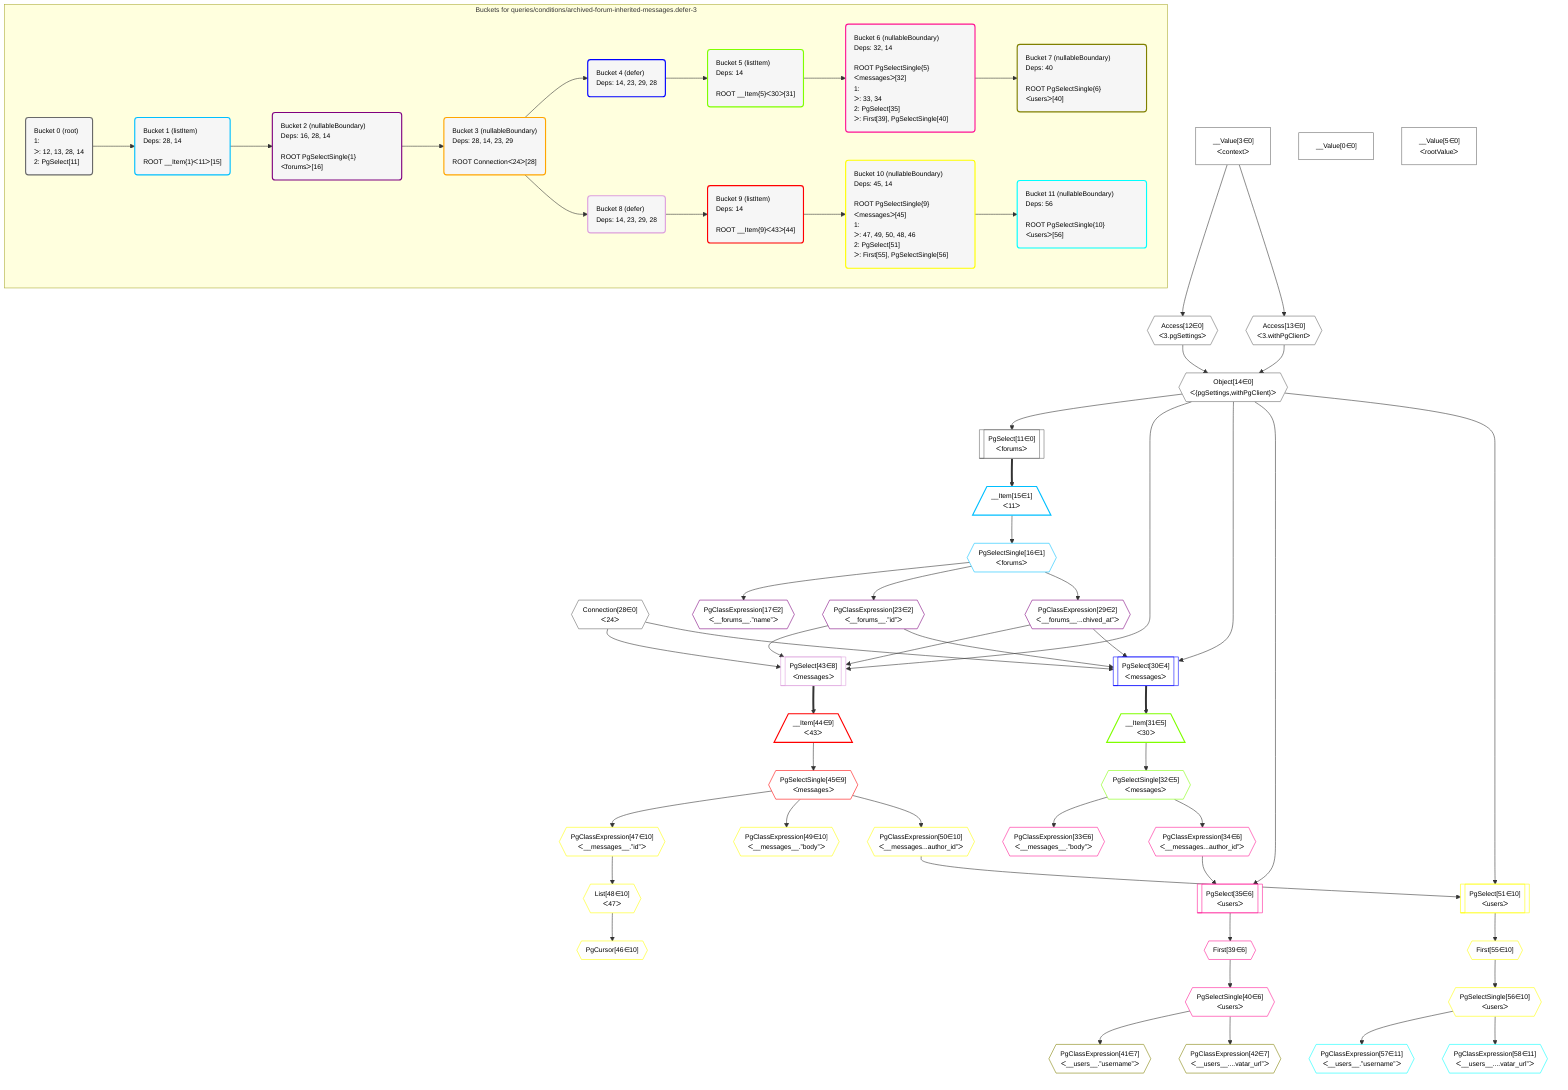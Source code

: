 %%{init: {'themeVariables': { 'fontSize': '12px'}}}%%
graph TD
    classDef path fill:#eee,stroke:#000,color:#000
    classDef plan fill:#fff,stroke-width:1px,color:#000
    classDef itemplan fill:#fff,stroke-width:2px,color:#000
    classDef unbatchedplan fill:#dff,stroke-width:1px,color:#000
    classDef sideeffectplan fill:#fcc,stroke-width:2px,color:#000
    classDef bucket fill:#f6f6f6,color:#000,stroke-width:2px,text-align:left


    %% plan dependencies
    Object14{{"Object[14∈0]<br />ᐸ{pgSettings,withPgClient}ᐳ"}}:::plan
    Access12{{"Access[12∈0]<br />ᐸ3.pgSettingsᐳ"}}:::plan
    Access13{{"Access[13∈0]<br />ᐸ3.withPgClientᐳ"}}:::plan
    Access12 & Access13 --> Object14
    __Value3["__Value[3∈0]<br />ᐸcontextᐳ"]:::plan
    __Value3 --> Access12
    __Value3 --> Access13
    PgSelect11[["PgSelect[11∈0]<br />ᐸforumsᐳ"]]:::plan
    Object14 --> PgSelect11
    __Value0["__Value[0∈0]"]:::plan
    __Value5["__Value[5∈0]<br />ᐸrootValueᐳ"]:::plan
    Connection28{{"Connection[28∈0]<br />ᐸ24ᐳ"}}:::plan
    __Item15[/"__Item[15∈1]<br />ᐸ11ᐳ"\]:::itemplan
    PgSelect11 ==> __Item15
    PgSelectSingle16{{"PgSelectSingle[16∈1]<br />ᐸforumsᐳ"}}:::plan
    __Item15 --> PgSelectSingle16
    PgClassExpression17{{"PgClassExpression[17∈2]<br />ᐸ__forums__.”name”ᐳ"}}:::plan
    PgSelectSingle16 --> PgClassExpression17
    PgClassExpression23{{"PgClassExpression[23∈2]<br />ᐸ__forums__.”id”ᐳ"}}:::plan
    PgSelectSingle16 --> PgClassExpression23
    PgClassExpression29{{"PgClassExpression[29∈2]<br />ᐸ__forums__...chived_at”ᐳ"}}:::plan
    PgSelectSingle16 --> PgClassExpression29
    PgSelect43[["PgSelect[43∈8]<br />ᐸmessagesᐳ"]]:::plan
    Object14 & PgClassExpression23 & PgClassExpression29 & Connection28 --> PgSelect43
    PgSelect30[["PgSelect[30∈4]<br />ᐸmessagesᐳ"]]:::plan
    Object14 & PgClassExpression23 & PgClassExpression29 & Connection28 --> PgSelect30
    __Item31[/"__Item[31∈5]<br />ᐸ30ᐳ"\]:::itemplan
    PgSelect30 ==> __Item31
    PgSelectSingle32{{"PgSelectSingle[32∈5]<br />ᐸmessagesᐳ"}}:::plan
    __Item31 --> PgSelectSingle32
    __Item44[/"__Item[44∈9]<br />ᐸ43ᐳ"\]:::itemplan
    PgSelect43 ==> __Item44
    PgSelectSingle45{{"PgSelectSingle[45∈9]<br />ᐸmessagesᐳ"}}:::plan
    __Item44 --> PgSelectSingle45
    PgSelect35[["PgSelect[35∈6]<br />ᐸusersᐳ"]]:::plan
    PgClassExpression34{{"PgClassExpression[34∈6]<br />ᐸ__messages...author_id”ᐳ"}}:::plan
    Object14 & PgClassExpression34 --> PgSelect35
    PgSelect51[["PgSelect[51∈10]<br />ᐸusersᐳ"]]:::plan
    PgClassExpression50{{"PgClassExpression[50∈10]<br />ᐸ__messages...author_id”ᐳ"}}:::plan
    Object14 & PgClassExpression50 --> PgSelect51
    PgClassExpression33{{"PgClassExpression[33∈6]<br />ᐸ__messages__.”body”ᐳ"}}:::plan
    PgSelectSingle32 --> PgClassExpression33
    PgSelectSingle32 --> PgClassExpression34
    First39{{"First[39∈6]"}}:::plan
    PgSelect35 --> First39
    PgSelectSingle40{{"PgSelectSingle[40∈6]<br />ᐸusersᐳ"}}:::plan
    First39 --> PgSelectSingle40
    PgClassExpression47{{"PgClassExpression[47∈10]<br />ᐸ__messages__.”id”ᐳ"}}:::plan
    PgSelectSingle45 --> PgClassExpression47
    List48{{"List[48∈10]<br />ᐸ47ᐳ"}}:::plan
    PgClassExpression47 --> List48
    PgCursor46{{"PgCursor[46∈10]"}}:::plan
    List48 --> PgCursor46
    PgClassExpression49{{"PgClassExpression[49∈10]<br />ᐸ__messages__.”body”ᐳ"}}:::plan
    PgSelectSingle45 --> PgClassExpression49
    PgSelectSingle45 --> PgClassExpression50
    First55{{"First[55∈10]"}}:::plan
    PgSelect51 --> First55
    PgSelectSingle56{{"PgSelectSingle[56∈10]<br />ᐸusersᐳ"}}:::plan
    First55 --> PgSelectSingle56
    PgClassExpression41{{"PgClassExpression[41∈7]<br />ᐸ__users__.”username”ᐳ"}}:::plan
    PgSelectSingle40 --> PgClassExpression41
    PgClassExpression42{{"PgClassExpression[42∈7]<br />ᐸ__users__....vatar_url”ᐳ"}}:::plan
    PgSelectSingle40 --> PgClassExpression42
    PgClassExpression57{{"PgClassExpression[57∈11]<br />ᐸ__users__.”username”ᐳ"}}:::plan
    PgSelectSingle56 --> PgClassExpression57
    PgClassExpression58{{"PgClassExpression[58∈11]<br />ᐸ__users__....vatar_url”ᐳ"}}:::plan
    PgSelectSingle56 --> PgClassExpression58

    %% define steps

    subgraph "Buckets for queries/conditions/archived-forum-inherited-messages.defer-3"
    Bucket0("Bucket 0 (root)<br />1: <br />ᐳ: 12, 13, 28, 14<br />2: PgSelect[11]"):::bucket
    classDef bucket0 stroke:#696969
    class Bucket0,__Value0,__Value3,__Value5,PgSelect11,Access12,Access13,Object14,Connection28 bucket0
    Bucket1("Bucket 1 (listItem)<br />Deps: 28, 14<br /><br />ROOT __Item{1}ᐸ11ᐳ[15]"):::bucket
    classDef bucket1 stroke:#00bfff
    class Bucket1,__Item15,PgSelectSingle16 bucket1
    Bucket2("Bucket 2 (nullableBoundary)<br />Deps: 16, 28, 14<br /><br />ROOT PgSelectSingle{1}ᐸforumsᐳ[16]"):::bucket
    classDef bucket2 stroke:#7f007f
    class Bucket2,PgClassExpression17,PgClassExpression23,PgClassExpression29 bucket2
    Bucket3("Bucket 3 (nullableBoundary)<br />Deps: 28, 14, 23, 29<br /><br />ROOT Connectionᐸ24ᐳ[28]"):::bucket
    classDef bucket3 stroke:#ffa500
    class Bucket3 bucket3
    Bucket4("Bucket 4 (defer)<br />Deps: 14, 23, 29, 28"):::bucket
    classDef bucket4 stroke:#0000ff
    class Bucket4,PgSelect30 bucket4
    Bucket5("Bucket 5 (listItem)<br />Deps: 14<br /><br />ROOT __Item{5}ᐸ30ᐳ[31]"):::bucket
    classDef bucket5 stroke:#7fff00
    class Bucket5,__Item31,PgSelectSingle32 bucket5
    Bucket6("Bucket 6 (nullableBoundary)<br />Deps: 32, 14<br /><br />ROOT PgSelectSingle{5}ᐸmessagesᐳ[32]<br />1: <br />ᐳ: 33, 34<br />2: PgSelect[35]<br />ᐳ: First[39], PgSelectSingle[40]"):::bucket
    classDef bucket6 stroke:#ff1493
    class Bucket6,PgClassExpression33,PgClassExpression34,PgSelect35,First39,PgSelectSingle40 bucket6
    Bucket7("Bucket 7 (nullableBoundary)<br />Deps: 40<br /><br />ROOT PgSelectSingle{6}ᐸusersᐳ[40]"):::bucket
    classDef bucket7 stroke:#808000
    class Bucket7,PgClassExpression41,PgClassExpression42 bucket7
    Bucket8("Bucket 8 (defer)<br />Deps: 14, 23, 29, 28"):::bucket
    classDef bucket8 stroke:#dda0dd
    class Bucket8,PgSelect43 bucket8
    Bucket9("Bucket 9 (listItem)<br />Deps: 14<br /><br />ROOT __Item{9}ᐸ43ᐳ[44]"):::bucket
    classDef bucket9 stroke:#ff0000
    class Bucket9,__Item44,PgSelectSingle45 bucket9
    Bucket10("Bucket 10 (nullableBoundary)<br />Deps: 45, 14<br /><br />ROOT PgSelectSingle{9}ᐸmessagesᐳ[45]<br />1: <br />ᐳ: 47, 49, 50, 48, 46<br />2: PgSelect[51]<br />ᐳ: First[55], PgSelectSingle[56]"):::bucket
    classDef bucket10 stroke:#ffff00
    class Bucket10,PgCursor46,PgClassExpression47,List48,PgClassExpression49,PgClassExpression50,PgSelect51,First55,PgSelectSingle56 bucket10
    Bucket11("Bucket 11 (nullableBoundary)<br />Deps: 56<br /><br />ROOT PgSelectSingle{10}ᐸusersᐳ[56]"):::bucket
    classDef bucket11 stroke:#00ffff
    class Bucket11,PgClassExpression57,PgClassExpression58 bucket11
    Bucket0 --> Bucket1
    Bucket1 --> Bucket2
    Bucket2 --> Bucket3
    Bucket3 --> Bucket4 & Bucket8
    Bucket4 --> Bucket5
    Bucket5 --> Bucket6
    Bucket6 --> Bucket7
    Bucket8 --> Bucket9
    Bucket9 --> Bucket10
    Bucket10 --> Bucket11
    end